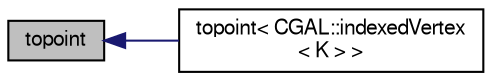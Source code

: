 digraph "topoint"
{
  bgcolor="transparent";
  edge [fontname="FreeSans",fontsize="10",labelfontname="FreeSans",labelfontsize="10"];
  node [fontname="FreeSans",fontsize="10",shape=record];
  rankdir="LR";
  Node135277 [label="topoint",height=0.2,width=0.4,color="black", fillcolor="grey75", style="filled", fontcolor="black"];
  Node135277 -> Node135278 [dir="back",color="midnightblue",fontsize="10",style="solid",fontname="FreeSans"];
  Node135278 [label="topoint\< CGAL::indexedVertex\l\< K \> \>",height=0.2,width=0.4,color="black",URL="$a21124.html#a26dcbbe5097edaa80be703c0ff6b82e0",tooltip="Specialisation for indexedVertex. "];
}

